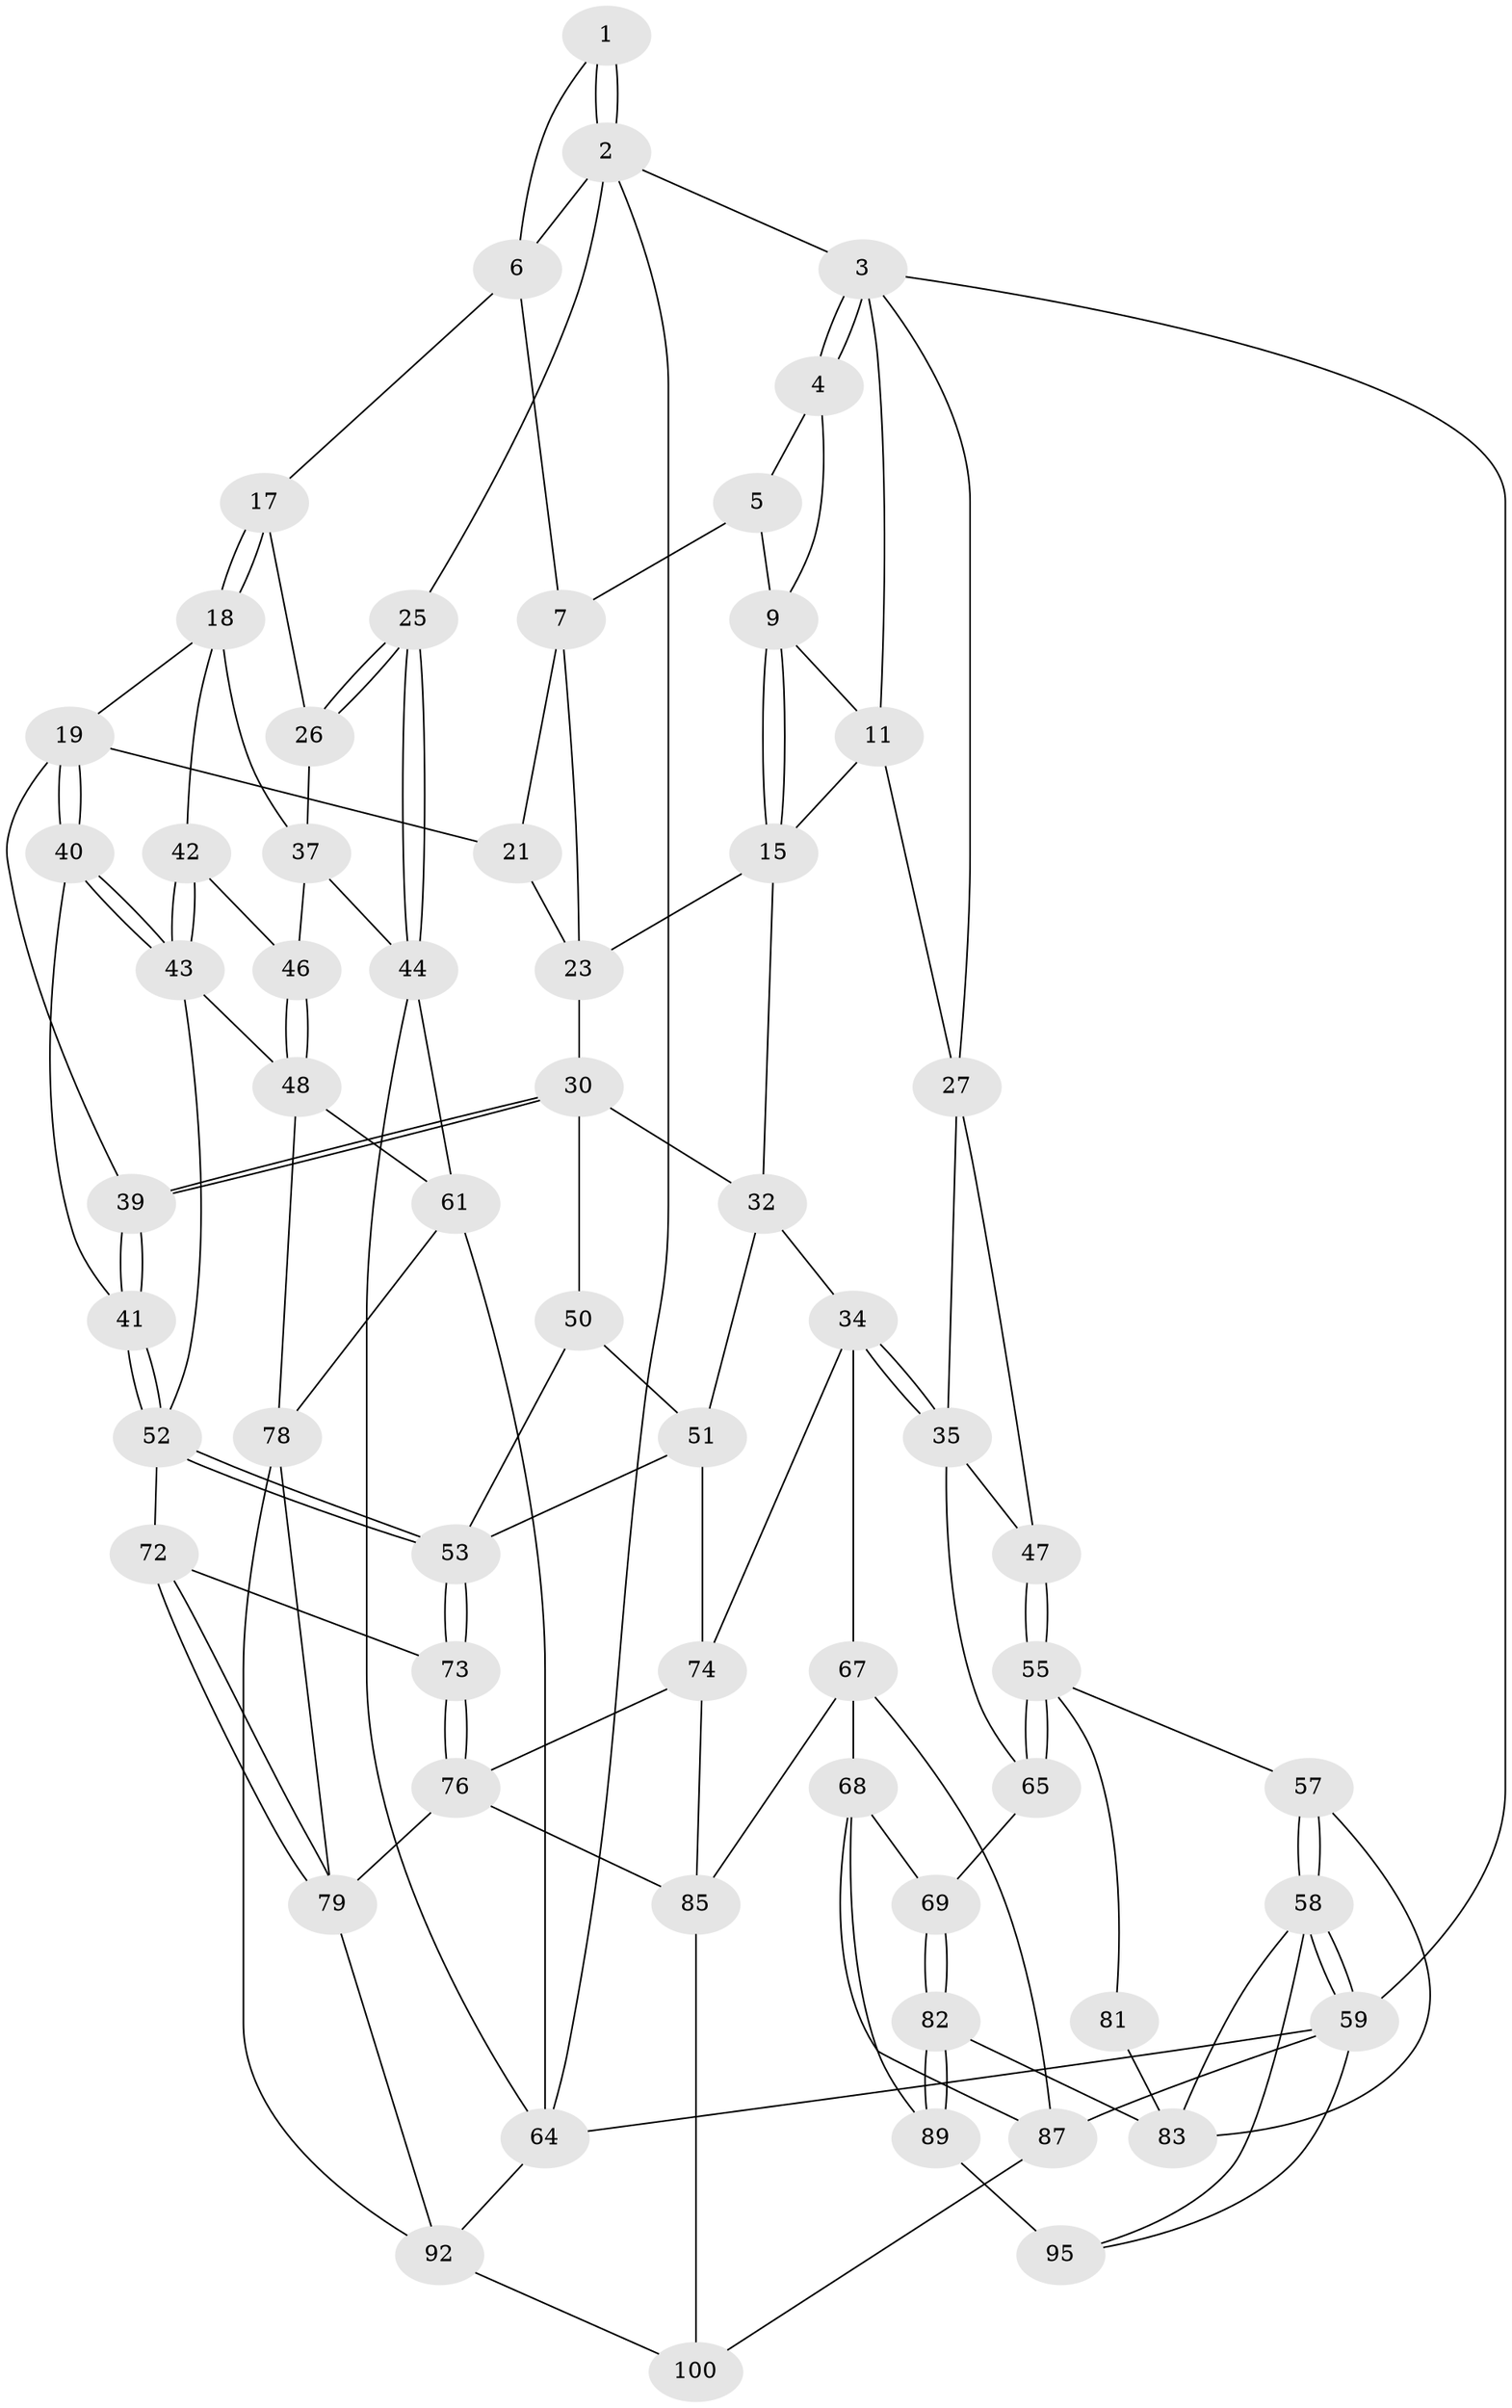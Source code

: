 // original degree distribution, {3: 0.029411764705882353, 6: 0.2549019607843137, 4: 0.2549019607843137, 5: 0.46078431372549017}
// Generated by graph-tools (version 1.1) at 2025/12/02/27/25 16:12:00]
// undirected, 61 vertices, 135 edges
graph export_dot {
graph [start="1"]
  node [color=gray90,style=filled];
  1 [pos="+0.7005785690129163+0"];
  2 [pos="+1+0",super="+14"];
  3 [pos="+0+0",super="+12"];
  4 [pos="+0+0"];
  5 [pos="+0.3671761653704147+0",super="+8"];
  6 [pos="+0.7046713804176087+0.04354368289017765",super="+13"];
  7 [pos="+0.6816900383028627+0.0770303112932435",super="+22"];
  9 [pos="+0.37615446389574725+0.06762917951848443",super="+10"];
  11 [pos="+0.12976829015286823+0.12956692189537342",super="+16"];
  15 [pos="+0.3667320491925453+0.17996477956687865",super="+24"];
  17 [pos="+0.8765744427455068+0.2107011560976993"];
  18 [pos="+0.7675923934802182+0.28518685145843603",super="+38"];
  19 [pos="+0.7304461251526342+0.2785998998168915",super="+20"];
  21 [pos="+0.7115332919401474+0.2656890646394155"];
  23 [pos="+0.45986912607507224+0.2265936681719559",super="+29"];
  25 [pos="+1+0.2369843550150637"];
  26 [pos="+0.9760615161338536+0.2829865230785707"];
  27 [pos="+0.11312525891886543+0.2610090773260348",super="+28"];
  30 [pos="+0.5702735933856827+0.43143976791806715",super="+31"];
  32 [pos="+0.38500834041968435+0.2474338366772951",super="+33"];
  34 [pos="+0.2534632179880401+0.4786921853829017",super="+66"];
  35 [pos="+0.18365459866839176+0.4524550095535676",super="+36"];
  37 [pos="+0.9390973000932145+0.3483606765186436",super="+45"];
  39 [pos="+0.5863138763438237+0.4390762470732441"];
  40 [pos="+0.7006896739360609+0.4535485223197233"];
  41 [pos="+0.6013273245076693+0.45629826100933424"];
  42 [pos="+0.8266181159206767+0.4258543860542194"];
  43 [pos="+0.7773944946630512+0.49981048021521157",super="+49"];
  44 [pos="+1+0.5857145056657956",super="+60"];
  46 [pos="+0.9292757581141472+0.4619876632190248"];
  47 [pos="+0+0.44397411752230675"];
  48 [pos="+0.8099654760103518+0.6105134956347472",super="+62"];
  50 [pos="+0.4614667394007178+0.4816837665023722"];
  51 [pos="+0.34312981456555014+0.5046661772122767",super="+71"];
  52 [pos="+0.6033403288692174+0.5415697463271163",super="+63"];
  53 [pos="+0.525987037143853+0.5890134663394656",super="+54"];
  55 [pos="+0+0.5213474114183266",super="+56"];
  57 [pos="+0+0.6839553697320568"];
  58 [pos="+0+0.8223918667714192",super="+93"];
  59 [pos="+0+1",super="+99"];
  61 [pos="+0.8707584074364549+0.654657983659434",super="+90"];
  64 [pos="+1+1",super="+96"];
  65 [pos="+0.06584551328929172+0.5440775567146324"];
  67 [pos="+0.18006138281068326+0.6599758363174831",super="+86"];
  68 [pos="+0.16031403540712377+0.6776550012343986",super="+88"];
  69 [pos="+0.13521751438158067+0.6843092091239922",super="+70"];
  72 [pos="+0.6296229083424661+0.6593902578640475"];
  73 [pos="+0.5997378628745542+0.6720065661637084"];
  74 [pos="+0.4275369733188979+0.7715915745266435",super="+75"];
  76 [pos="+0.5026754733364607+0.7975325387800882",super="+77"];
  78 [pos="+0.752856194893153+0.7135034904964339",super="+91"];
  79 [pos="+0.7464014553415738+0.7133420524987218",super="+80"];
  81 [pos="+0.07019708044533313+0.6539115747289512"];
  82 [pos="+0.0959327113497561+0.7641004442356091"];
  83 [pos="+0.07157414095151024+0.7863519334711908",super="+84"];
  85 [pos="+0.396998219305886+0.7895623236136571",super="+97"];
  87 [pos="+0.28248008030771354+0.8561675647033481",super="+101"];
  89 [pos="+0.2392591022656703+0.8573236404179455",super="+94"];
  92 [pos="+0.6111731458469433+0.9119077117275557",super="+102"];
  95 [pos="+0.08217551230649117+0.8709470650403633",super="+98"];
  100 [pos="+0.42889447867373964+1"];
  1 -- 2;
  1 -- 2;
  1 -- 6;
  2 -- 3;
  2 -- 64;
  2 -- 25;
  2 -- 6;
  3 -- 4;
  3 -- 4;
  3 -- 59;
  3 -- 11;
  3 -- 27;
  4 -- 5;
  4 -- 9;
  5 -- 9;
  5 -- 7;
  6 -- 7;
  6 -- 17;
  7 -- 23;
  7 -- 21;
  9 -- 15;
  9 -- 15;
  9 -- 11;
  11 -- 27;
  11 -- 15;
  15 -- 32;
  15 -- 23;
  17 -- 18;
  17 -- 18;
  17 -- 26;
  18 -- 19;
  18 -- 42;
  18 -- 37;
  19 -- 40;
  19 -- 40;
  19 -- 21;
  19 -- 39;
  21 -- 23;
  23 -- 30;
  25 -- 26;
  25 -- 26;
  25 -- 44;
  25 -- 44;
  26 -- 37;
  27 -- 47;
  27 -- 35;
  30 -- 39;
  30 -- 39;
  30 -- 32;
  30 -- 50;
  32 -- 34;
  32 -- 51;
  34 -- 35;
  34 -- 35;
  34 -- 67;
  34 -- 74;
  35 -- 65;
  35 -- 47;
  37 -- 44;
  37 -- 46;
  39 -- 41;
  39 -- 41;
  40 -- 41;
  40 -- 43;
  40 -- 43;
  41 -- 52;
  41 -- 52;
  42 -- 43;
  42 -- 43;
  42 -- 46;
  43 -- 48;
  43 -- 52;
  44 -- 64;
  44 -- 61;
  46 -- 48;
  46 -- 48;
  47 -- 55;
  47 -- 55;
  48 -- 61;
  48 -- 78;
  50 -- 51;
  50 -- 53;
  51 -- 74;
  51 -- 53;
  52 -- 53;
  52 -- 53;
  52 -- 72;
  53 -- 73;
  53 -- 73;
  55 -- 65;
  55 -- 65;
  55 -- 81;
  55 -- 57;
  57 -- 58;
  57 -- 58;
  57 -- 83;
  58 -- 59;
  58 -- 59;
  58 -- 83;
  58 -- 95;
  59 -- 64;
  59 -- 95;
  59 -- 87;
  61 -- 64;
  61 -- 78;
  64 -- 92;
  65 -- 69;
  67 -- 68;
  67 -- 85;
  67 -- 87;
  68 -- 69;
  68 -- 89;
  68 -- 87;
  69 -- 82;
  69 -- 82;
  72 -- 73;
  72 -- 79;
  72 -- 79;
  73 -- 76;
  73 -- 76;
  74 -- 76;
  74 -- 85;
  76 -- 79;
  76 -- 85;
  78 -- 79;
  78 -- 92;
  79 -- 92;
  81 -- 83;
  82 -- 83;
  82 -- 89;
  82 -- 89;
  85 -- 100;
  87 -- 100;
  89 -- 95 [weight=2];
  92 -- 100;
}
